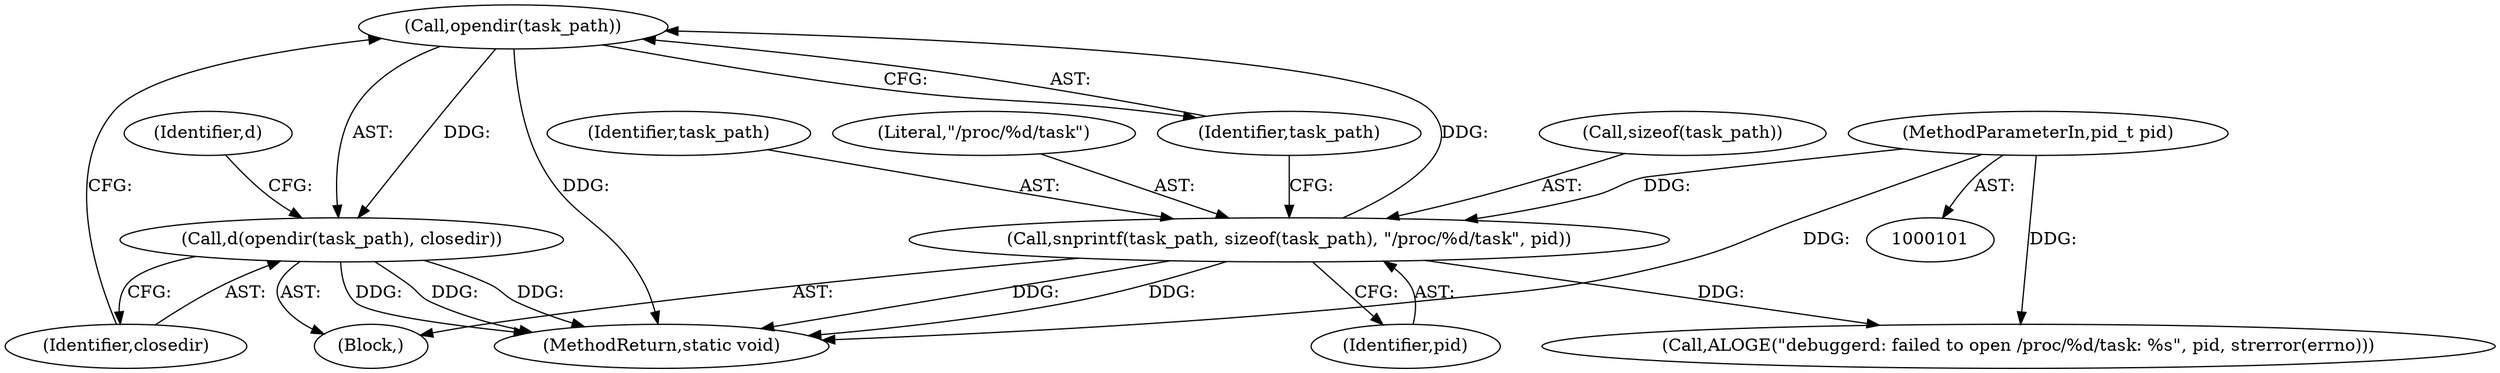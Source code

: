 digraph "0_Android_d7603583f90c2bc6074a4ee2886bd28082d7c65b@API" {
"1000114" [label="(Call,opendir(task_path))"];
"1000107" [label="(Call,snprintf(task_path, sizeof(task_path), \"/proc/%d/task\", pid))"];
"1000102" [label="(MethodParameterIn,pid_t pid)"];
"1000113" [label="(Call,d(opendir(task_path), closedir))"];
"1000116" [label="(Identifier,closedir)"];
"1000109" [label="(Call,sizeof(task_path))"];
"1000114" [label="(Call,opendir(task_path))"];
"1000112" [label="(Identifier,pid)"];
"1000107" [label="(Call,snprintf(task_path, sizeof(task_path), \"/proc/%d/task\", pid))"];
"1000105" [label="(Block,)"];
"1000121" [label="(Call,ALOGE(\"debuggerd: failed to open /proc/%d/task: %s\", pid, strerror(errno)))"];
"1000119" [label="(Identifier,d)"];
"1000108" [label="(Identifier,task_path)"];
"1000113" [label="(Call,d(opendir(task_path), closedir))"];
"1000102" [label="(MethodParameterIn,pid_t pid)"];
"1000191" [label="(MethodReturn,static void)"];
"1000111" [label="(Literal,\"/proc/%d/task\")"];
"1000115" [label="(Identifier,task_path)"];
"1000114" -> "1000113"  [label="AST: "];
"1000114" -> "1000115"  [label="CFG: "];
"1000115" -> "1000114"  [label="AST: "];
"1000116" -> "1000114"  [label="CFG: "];
"1000114" -> "1000191"  [label="DDG: "];
"1000114" -> "1000113"  [label="DDG: "];
"1000107" -> "1000114"  [label="DDG: "];
"1000107" -> "1000105"  [label="AST: "];
"1000107" -> "1000112"  [label="CFG: "];
"1000108" -> "1000107"  [label="AST: "];
"1000109" -> "1000107"  [label="AST: "];
"1000111" -> "1000107"  [label="AST: "];
"1000112" -> "1000107"  [label="AST: "];
"1000115" -> "1000107"  [label="CFG: "];
"1000107" -> "1000191"  [label="DDG: "];
"1000107" -> "1000191"  [label="DDG: "];
"1000102" -> "1000107"  [label="DDG: "];
"1000107" -> "1000121"  [label="DDG: "];
"1000102" -> "1000101"  [label="AST: "];
"1000102" -> "1000191"  [label="DDG: "];
"1000102" -> "1000121"  [label="DDG: "];
"1000113" -> "1000105"  [label="AST: "];
"1000113" -> "1000116"  [label="CFG: "];
"1000116" -> "1000113"  [label="AST: "];
"1000119" -> "1000113"  [label="CFG: "];
"1000113" -> "1000191"  [label="DDG: "];
"1000113" -> "1000191"  [label="DDG: "];
"1000113" -> "1000191"  [label="DDG: "];
}
